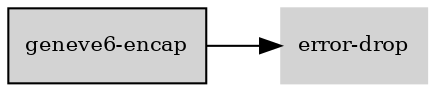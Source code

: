 digraph "geneve6_encap_subgraph" {
  rankdir=LR;
  node [shape=box, style=filled, fontsize=10, color=lightgray, fontcolor=black, fillcolor=lightgray];
  "geneve6-encap" [color=black, fontcolor=black, fillcolor=lightgray];
  edge [fontsize=8];
  "geneve6-encap" -> "error-drop";
}

